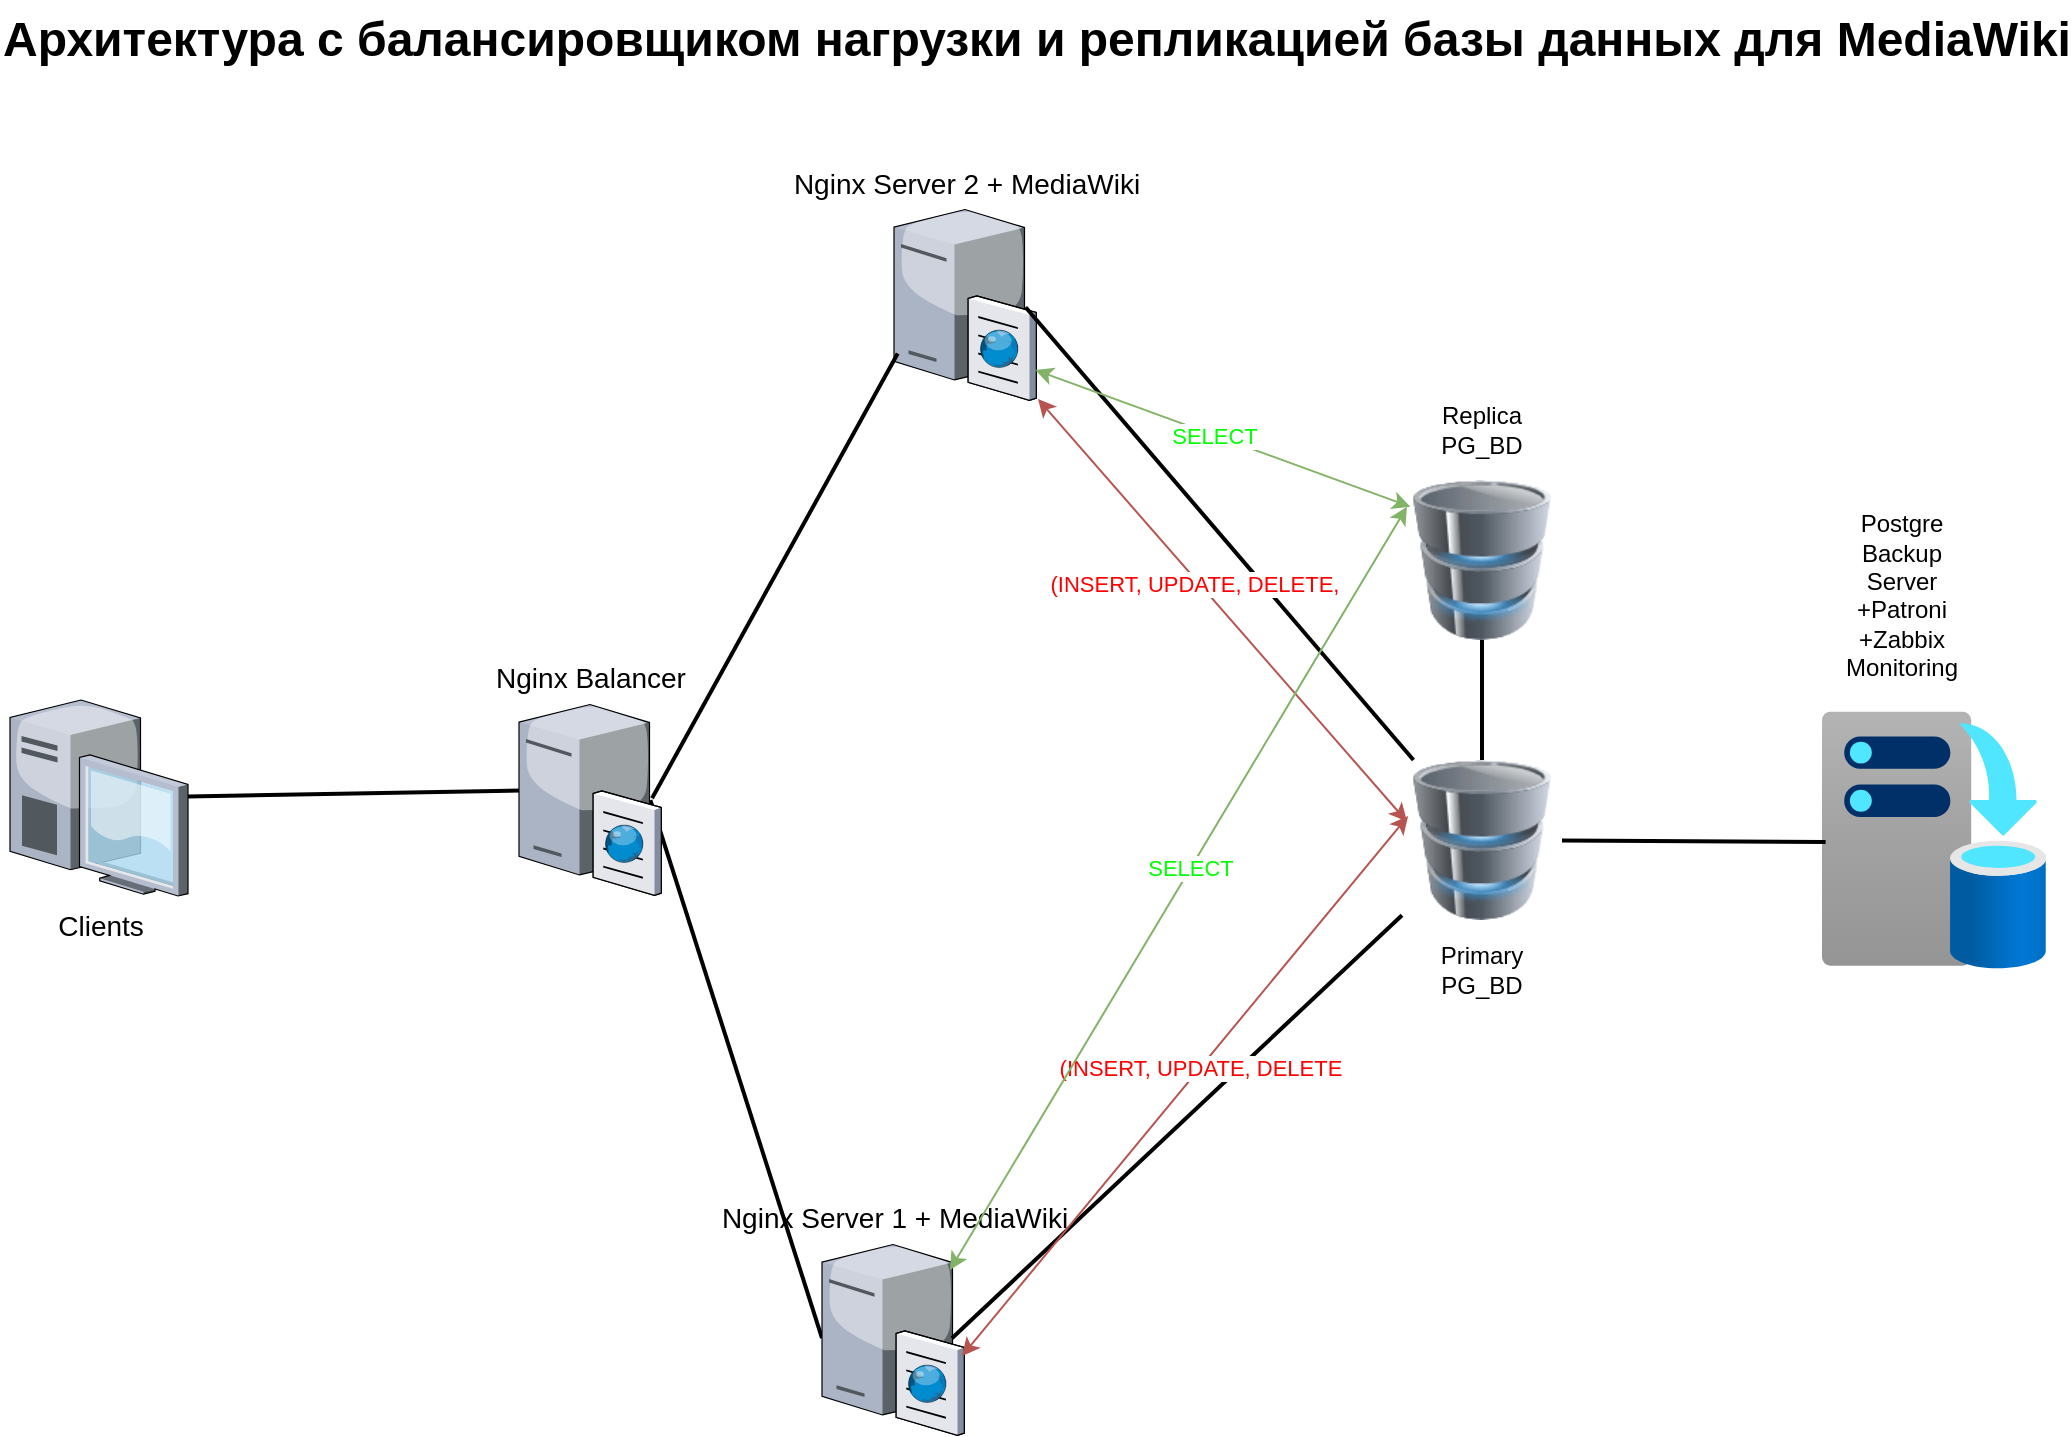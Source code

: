 <mxfile version="26.1.1">
  <diagram name="Page-1" id="e3a06f82-3646-2815-327d-82caf3d4e204">
    <mxGraphModel dx="1687" dy="868" grid="1" gridSize="10" guides="1" tooltips="1" connect="1" arrows="1" fold="1" page="1" pageScale="1.5" pageWidth="1169" pageHeight="826" background="none" math="0" shadow="0">
      <root>
        <mxCell id="0" style=";html=1;" />
        <mxCell id="1" style=";html=1;" parent="0" />
        <mxCell id="6a7d8f32e03d9370-32" style="edgeStyle=none;rounded=0;html=1;startSize=10;endSize=10;jettySize=auto;orthogonalLoop=1;fontSize=14;endArrow=none;endFill=0;strokeWidth=2;" parent="1" source="6a7d8f32e03d9370-5" edge="1">
          <mxGeometry relative="1" as="geometry">
            <mxPoint x="625.5" y="435.137" as="targetPoint" />
          </mxGeometry>
        </mxCell>
        <mxCell id="6a7d8f32e03d9370-5" value="Clients" style="verticalLabelPosition=bottom;aspect=fixed;html=1;verticalAlign=top;strokeColor=none;shape=mxgraph.citrix.desktop;fillColor=#66B2FF;gradientColor=#0066CC;fontSize=14;" parent="1" vertex="1">
          <mxGeometry x="364.0" y="390.0" width="89" height="98" as="geometry" />
        </mxCell>
        <mxCell id="6a7d8f32e03d9370-51" style="edgeStyle=none;rounded=0;html=1;startSize=10;endSize=10;jettySize=auto;orthogonalLoop=1;fontSize=14;endArrow=none;endFill=0;strokeWidth=2;entryX=0.925;entryY=0.513;entryDx=0;entryDy=0;entryPerimeter=0;exitX=0;exitY=0.503;exitDx=0;exitDy=0;exitPerimeter=0;" parent="1" target="6a7d8f32e03d9370-15" edge="1" source="8HjWB-opy3RrVJLnLdfY-3">
          <mxGeometry relative="1" as="geometry">
            <mxPoint x="830" y="520" as="sourcePoint" />
          </mxGeometry>
        </mxCell>
        <mxCell id="6a7d8f32e03d9370-15" value="Nginx Balancer" style="verticalLabelPosition=top;aspect=fixed;html=1;verticalAlign=bottom;strokeColor=none;shape=mxgraph.citrix.cache_server;fillColor=#66B2FF;gradientColor=#0066CC;fontSize=14;labelPosition=center;align=center;" parent="1" vertex="1">
          <mxGeometry x="618.5" y="390" width="71" height="97.5" as="geometry" />
        </mxCell>
        <mxCell id="6a7d8f32e03d9370-62" value="Архитектура с балансировщиком нагрузки и репликацией базы данных для MediaWiki" style="text;strokeColor=none;fillColor=none;html=1;fontSize=24;fontStyle=1;verticalAlign=middle;align=center;" parent="1" vertex="1">
          <mxGeometry x="446" y="40" width="861" height="40" as="geometry" />
        </mxCell>
        <mxCell id="8HjWB-opy3RrVJLnLdfY-3" value="Nginx Server 1 + MediaWiki" style="verticalLabelPosition=top;aspect=fixed;html=1;verticalAlign=bottom;strokeColor=none;shape=mxgraph.citrix.cache_server;fillColor=#66B2FF;gradientColor=#0066CC;fontSize=14;labelPosition=center;align=center;" parent="1" vertex="1">
          <mxGeometry x="770" y="660" width="71" height="97.5" as="geometry" />
        </mxCell>
        <mxCell id="8HjWB-opy3RrVJLnLdfY-4" value="Nginx Server 2 + MediaWiki" style="verticalLabelPosition=top;aspect=fixed;html=1;verticalAlign=bottom;strokeColor=none;shape=mxgraph.citrix.cache_server;fillColor=#66B2FF;gradientColor=#0066CC;fontSize=14;labelPosition=center;align=center;" parent="1" vertex="1">
          <mxGeometry x="806" y="142.5" width="71" height="97.5" as="geometry" />
        </mxCell>
        <mxCell id="8HjWB-opy3RrVJLnLdfY-5" style="edgeStyle=none;rounded=0;html=1;startSize=10;endSize=10;jettySize=auto;orthogonalLoop=1;fontSize=14;endArrow=none;endFill=0;strokeWidth=2;exitX=0.026;exitY=0.762;exitDx=0;exitDy=0;exitPerimeter=0;entryX=0.937;entryY=0.504;entryDx=0;entryDy=0;entryPerimeter=0;" parent="1" source="8HjWB-opy3RrVJLnLdfY-4" target="6a7d8f32e03d9370-15" edge="1">
          <mxGeometry relative="1" as="geometry">
            <mxPoint x="840" y="530" as="sourcePoint" />
            <mxPoint x="700" y="465" as="targetPoint" />
          </mxGeometry>
        </mxCell>
        <mxCell id="8HjWB-opy3RrVJLnLdfY-6" style="edgeStyle=none;rounded=0;html=1;startSize=10;endSize=10;jettySize=auto;orthogonalLoop=1;fontSize=14;endArrow=none;endFill=0;strokeWidth=2;entryX=0.927;entryY=0.524;entryDx=0;entryDy=0;entryPerimeter=0;" parent="1" source="8HjWB-opy3RrVJLnLdfY-8" target="8HjWB-opy3RrVJLnLdfY-4" edge="1">
          <mxGeometry relative="1" as="geometry">
            <mxPoint x="1100" y="460" as="sourcePoint" />
            <mxPoint x="687" y="448" as="targetPoint" />
          </mxGeometry>
        </mxCell>
        <mxCell id="8HjWB-opy3RrVJLnLdfY-7" style="edgeStyle=none;rounded=0;html=1;startSize=10;endSize=10;jettySize=auto;orthogonalLoop=1;fontSize=14;endArrow=none;endFill=0;strokeWidth=2;entryX=0.915;entryY=0.504;entryDx=0;entryDy=0;entryPerimeter=0;" parent="1" source="8HjWB-opy3RrVJLnLdfY-8" target="8HjWB-opy3RrVJLnLdfY-3" edge="1">
          <mxGeometry relative="1" as="geometry">
            <mxPoint x="1100" y="460" as="sourcePoint" />
            <mxPoint x="700" y="465" as="targetPoint" />
          </mxGeometry>
        </mxCell>
        <mxCell id="8HjWB-opy3RrVJLnLdfY-8" value="" style="image;html=1;image=img/lib/clip_art/computers/Database_128x128.png" parent="1" vertex="1">
          <mxGeometry x="1060" y="420" width="80" height="80" as="geometry" />
        </mxCell>
        <mxCell id="8HjWB-opy3RrVJLnLdfY-9" value="" style="image;html=1;image=img/lib/clip_art/computers/Database_128x128.png" parent="1" vertex="1">
          <mxGeometry x="1060" y="280" width="80" height="80" as="geometry" />
        </mxCell>
        <mxCell id="8HjWB-opy3RrVJLnLdfY-10" style="edgeStyle=none;rounded=0;html=1;startSize=10;endSize=10;jettySize=auto;orthogonalLoop=1;fontSize=14;endArrow=none;endFill=0;strokeWidth=2;entryX=0.5;entryY=1;entryDx=0;entryDy=0;exitX=0.5;exitY=0;exitDx=0;exitDy=0;" parent="1" source="8HjWB-opy3RrVJLnLdfY-8" target="8HjWB-opy3RrVJLnLdfY-9" edge="1">
          <mxGeometry relative="1" as="geometry">
            <mxPoint x="1070" y="450" as="sourcePoint" />
            <mxPoint x="906" y="386" as="targetPoint" />
          </mxGeometry>
        </mxCell>
        <mxCell id="YM5BAqhcA0txS0V4hhuV-1" value="Replica PG_BD" style="text;html=1;align=center;verticalAlign=middle;whiteSpace=wrap;rounded=0;" vertex="1" parent="1">
          <mxGeometry x="1070" y="240" width="60" height="30" as="geometry" />
        </mxCell>
        <mxCell id="YM5BAqhcA0txS0V4hhuV-2" value="Primary PG_BD" style="text;html=1;align=center;verticalAlign=middle;whiteSpace=wrap;rounded=0;" vertex="1" parent="1">
          <mxGeometry x="1070" y="510" width="60" height="30" as="geometry" />
        </mxCell>
        <mxCell id="YM5BAqhcA0txS0V4hhuV-7" value="" style="endArrow=classic;startArrow=classic;html=1;rounded=0;entryX=0.038;entryY=0.35;entryDx=0;entryDy=0;entryPerimeter=0;exitX=0.986;exitY=0.595;exitDx=0;exitDy=0;exitPerimeter=0;fillColor=#f8cecc;strokeColor=#b85450;" edge="1" parent="1" source="8HjWB-opy3RrVJLnLdfY-3" target="8HjWB-opy3RrVJLnLdfY-8">
          <mxGeometry width="50" height="50" relative="1" as="geometry">
            <mxPoint x="960" y="320" as="sourcePoint" />
            <mxPoint x="1010" y="270" as="targetPoint" />
          </mxGeometry>
        </mxCell>
        <mxCell id="YM5BAqhcA0txS0V4hhuV-12" value="&lt;font style=&quot;color: rgb(255, 0, 0);&quot;&gt;(INSERT, UPDATE, DELETE&lt;/font&gt;" style="edgeLabel;html=1;align=center;verticalAlign=middle;resizable=0;points=[];" vertex="1" connectable="0" parent="YM5BAqhcA0txS0V4hhuV-7">
          <mxGeometry x="0.071" y="1" relative="1" as="geometry">
            <mxPoint y="1" as="offset" />
          </mxGeometry>
        </mxCell>
        <mxCell id="YM5BAqhcA0txS0V4hhuV-8" value="" style="endArrow=classic;startArrow=classic;html=1;rounded=0;exitX=1.014;exitY=0.995;exitDx=0;exitDy=0;exitPerimeter=0;fillColor=#f8cecc;strokeColor=#b85450;entryX=0.031;entryY=0.385;entryDx=0;entryDy=0;entryPerimeter=0;" edge="1" parent="1" source="8HjWB-opy3RrVJLnLdfY-4" target="8HjWB-opy3RrVJLnLdfY-8">
          <mxGeometry width="50" height="50" relative="1" as="geometry">
            <mxPoint x="960" y="320" as="sourcePoint" />
            <mxPoint x="1060" y="420" as="targetPoint" />
          </mxGeometry>
        </mxCell>
        <mxCell id="YM5BAqhcA0txS0V4hhuV-11" value="&lt;font style=&quot;color: rgb(255, 0, 0);&quot;&gt;(INSERT, UPDATE, DELETE,&lt;/font&gt;" style="edgeLabel;html=1;align=center;verticalAlign=middle;resizable=0;points=[];" vertex="1" connectable="0" parent="YM5BAqhcA0txS0V4hhuV-8">
          <mxGeometry x="-0.137" y="-2" relative="1" as="geometry">
            <mxPoint as="offset" />
          </mxGeometry>
        </mxCell>
        <mxCell id="YM5BAqhcA0txS0V4hhuV-9" value="" style="endArrow=classic;startArrow=classic;html=1;rounded=0;exitX=0.901;exitY=0.154;exitDx=0;exitDy=0;exitPerimeter=0;fillColor=#d5e8d4;strokeColor=#82b366;entryX=0.031;entryY=0.167;entryDx=0;entryDy=0;entryPerimeter=0;" edge="1" parent="1" source="8HjWB-opy3RrVJLnLdfY-3" target="8HjWB-opy3RrVJLnLdfY-9">
          <mxGeometry width="50" height="50" relative="1" as="geometry">
            <mxPoint x="1000" y="450" as="sourcePoint" />
            <mxPoint x="1050" y="400" as="targetPoint" />
          </mxGeometry>
        </mxCell>
        <mxCell id="YM5BAqhcA0txS0V4hhuV-10" value="&lt;font style=&quot;color: rgb(0, 255, 0);&quot;&gt;SELECT&lt;/font&gt;" style="edgeLabel;html=1;align=center;verticalAlign=middle;resizable=0;points=[];" vertex="1" connectable="0" parent="YM5BAqhcA0txS0V4hhuV-9">
          <mxGeometry x="0.053" relative="1" as="geometry">
            <mxPoint as="offset" />
          </mxGeometry>
        </mxCell>
        <mxCell id="YM5BAqhcA0txS0V4hhuV-14" value="" style="endArrow=classic;startArrow=classic;html=1;rounded=0;fillColor=#d5e8d4;strokeColor=#82b366;entryX=0.995;entryY=0.846;entryDx=0;entryDy=0;entryPerimeter=0;exitX=0.052;exitY=0.167;exitDx=0;exitDy=0;exitPerimeter=0;" edge="1" parent="1" source="8HjWB-opy3RrVJLnLdfY-9" target="8HjWB-opy3RrVJLnLdfY-4">
          <mxGeometry width="50" height="50" relative="1" as="geometry">
            <mxPoint x="844" y="685" as="sourcePoint" />
            <mxPoint x="1080" y="370" as="targetPoint" />
          </mxGeometry>
        </mxCell>
        <mxCell id="YM5BAqhcA0txS0V4hhuV-15" value="&lt;font style=&quot;color: rgb(0, 255, 0);&quot;&gt;SELECT&lt;/font&gt;" style="edgeLabel;html=1;align=center;verticalAlign=middle;resizable=0;points=[];" vertex="1" connectable="0" parent="YM5BAqhcA0txS0V4hhuV-14">
          <mxGeometry x="0.053" relative="1" as="geometry">
            <mxPoint as="offset" />
          </mxGeometry>
        </mxCell>
        <mxCell id="YM5BAqhcA0txS0V4hhuV-16" value="" style="image;aspect=fixed;html=1;points=[];align=center;fontSize=12;image=img/lib/azure2/azure_stack/Infrastructure_Backup.svg;" vertex="1" parent="1">
          <mxGeometry x="1270" y="395.5" width="112.17" height="129" as="geometry" />
        </mxCell>
        <mxCell id="YM5BAqhcA0txS0V4hhuV-17" style="edgeStyle=none;rounded=0;html=1;startSize=10;endSize=10;jettySize=auto;orthogonalLoop=1;fontSize=14;endArrow=none;endFill=0;strokeWidth=2;exitX=0.016;exitY=0.508;exitDx=0;exitDy=0;exitPerimeter=0;" edge="1" parent="1" source="YM5BAqhcA0txS0V4hhuV-16" target="8HjWB-opy3RrVJLnLdfY-8">
          <mxGeometry relative="1" as="geometry">
            <mxPoint x="1076" y="430" as="sourcePoint" />
            <mxPoint x="882" y="204" as="targetPoint" />
          </mxGeometry>
        </mxCell>
        <mxCell id="YM5BAqhcA0txS0V4hhuV-18" value="Postgre Backup Server +Patroni +Zabbix Monitoring&lt;div&gt;&lt;br&gt;&lt;/div&gt;" style="text;html=1;align=center;verticalAlign=middle;whiteSpace=wrap;rounded=0;" vertex="1" parent="1">
          <mxGeometry x="1280" y="330" width="60" height="30" as="geometry" />
        </mxCell>
      </root>
    </mxGraphModel>
  </diagram>
</mxfile>
